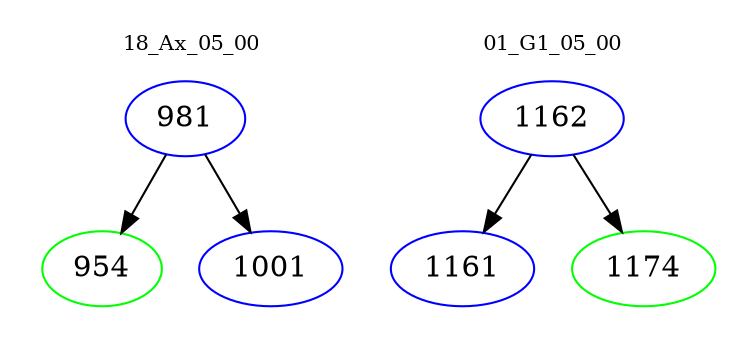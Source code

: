 digraph{
subgraph cluster_0 {
color = white
label = "18_Ax_05_00";
fontsize=10;
T0_981 [label="981", color="blue"]
T0_981 -> T0_954 [color="black"]
T0_954 [label="954", color="green"]
T0_981 -> T0_1001 [color="black"]
T0_1001 [label="1001", color="blue"]
}
subgraph cluster_1 {
color = white
label = "01_G1_05_00";
fontsize=10;
T1_1162 [label="1162", color="blue"]
T1_1162 -> T1_1161 [color="black"]
T1_1161 [label="1161", color="blue"]
T1_1162 -> T1_1174 [color="black"]
T1_1174 [label="1174", color="green"]
}
}
